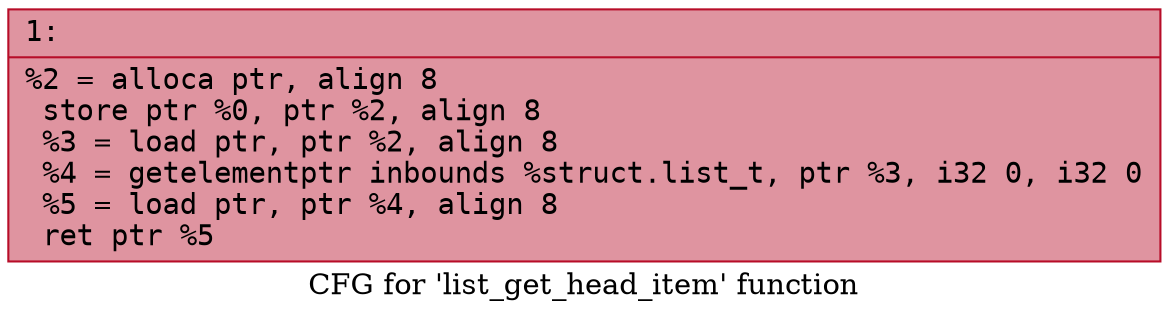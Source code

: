 digraph "CFG for 'list_get_head_item' function" {
	label="CFG for 'list_get_head_item' function";

	Node0x600002033930 [shape=record,color="#b70d28ff", style=filled, fillcolor="#b70d2870" fontname="Courier",label="{1:\l|  %2 = alloca ptr, align 8\l  store ptr %0, ptr %2, align 8\l  %3 = load ptr, ptr %2, align 8\l  %4 = getelementptr inbounds %struct.list_t, ptr %3, i32 0, i32 0\l  %5 = load ptr, ptr %4, align 8\l  ret ptr %5\l}"];
}
